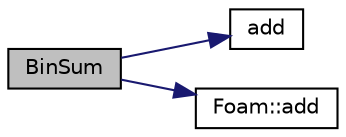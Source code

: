 digraph "BinSum"
{
  bgcolor="transparent";
  edge [fontname="Helvetica",fontsize="10",labelfontname="Helvetica",labelfontsize="10"];
  node [fontname="Helvetica",fontsize="10",shape=record];
  rankdir="LR";
  Node1 [label="BinSum",height=0.2,width=0.4,color="black", fillcolor="grey75", style="filled", fontcolor="black"];
  Node1 -> Node2 [color="midnightblue",fontsize="10",style="solid",fontname="Helvetica"];
  Node2 [label="add",height=0.2,width=0.4,color="black",URL="$a00131.html#a1bc4314374bf6812e166606cb5575818"];
  Node1 -> Node3 [color="midnightblue",fontsize="10",style="solid",fontname="Helvetica"];
  Node3 [label="Foam::add",height=0.2,width=0.4,color="black",URL="$a10974.html#a8d90b63d17d5d750735638b24d06454c"];
}
